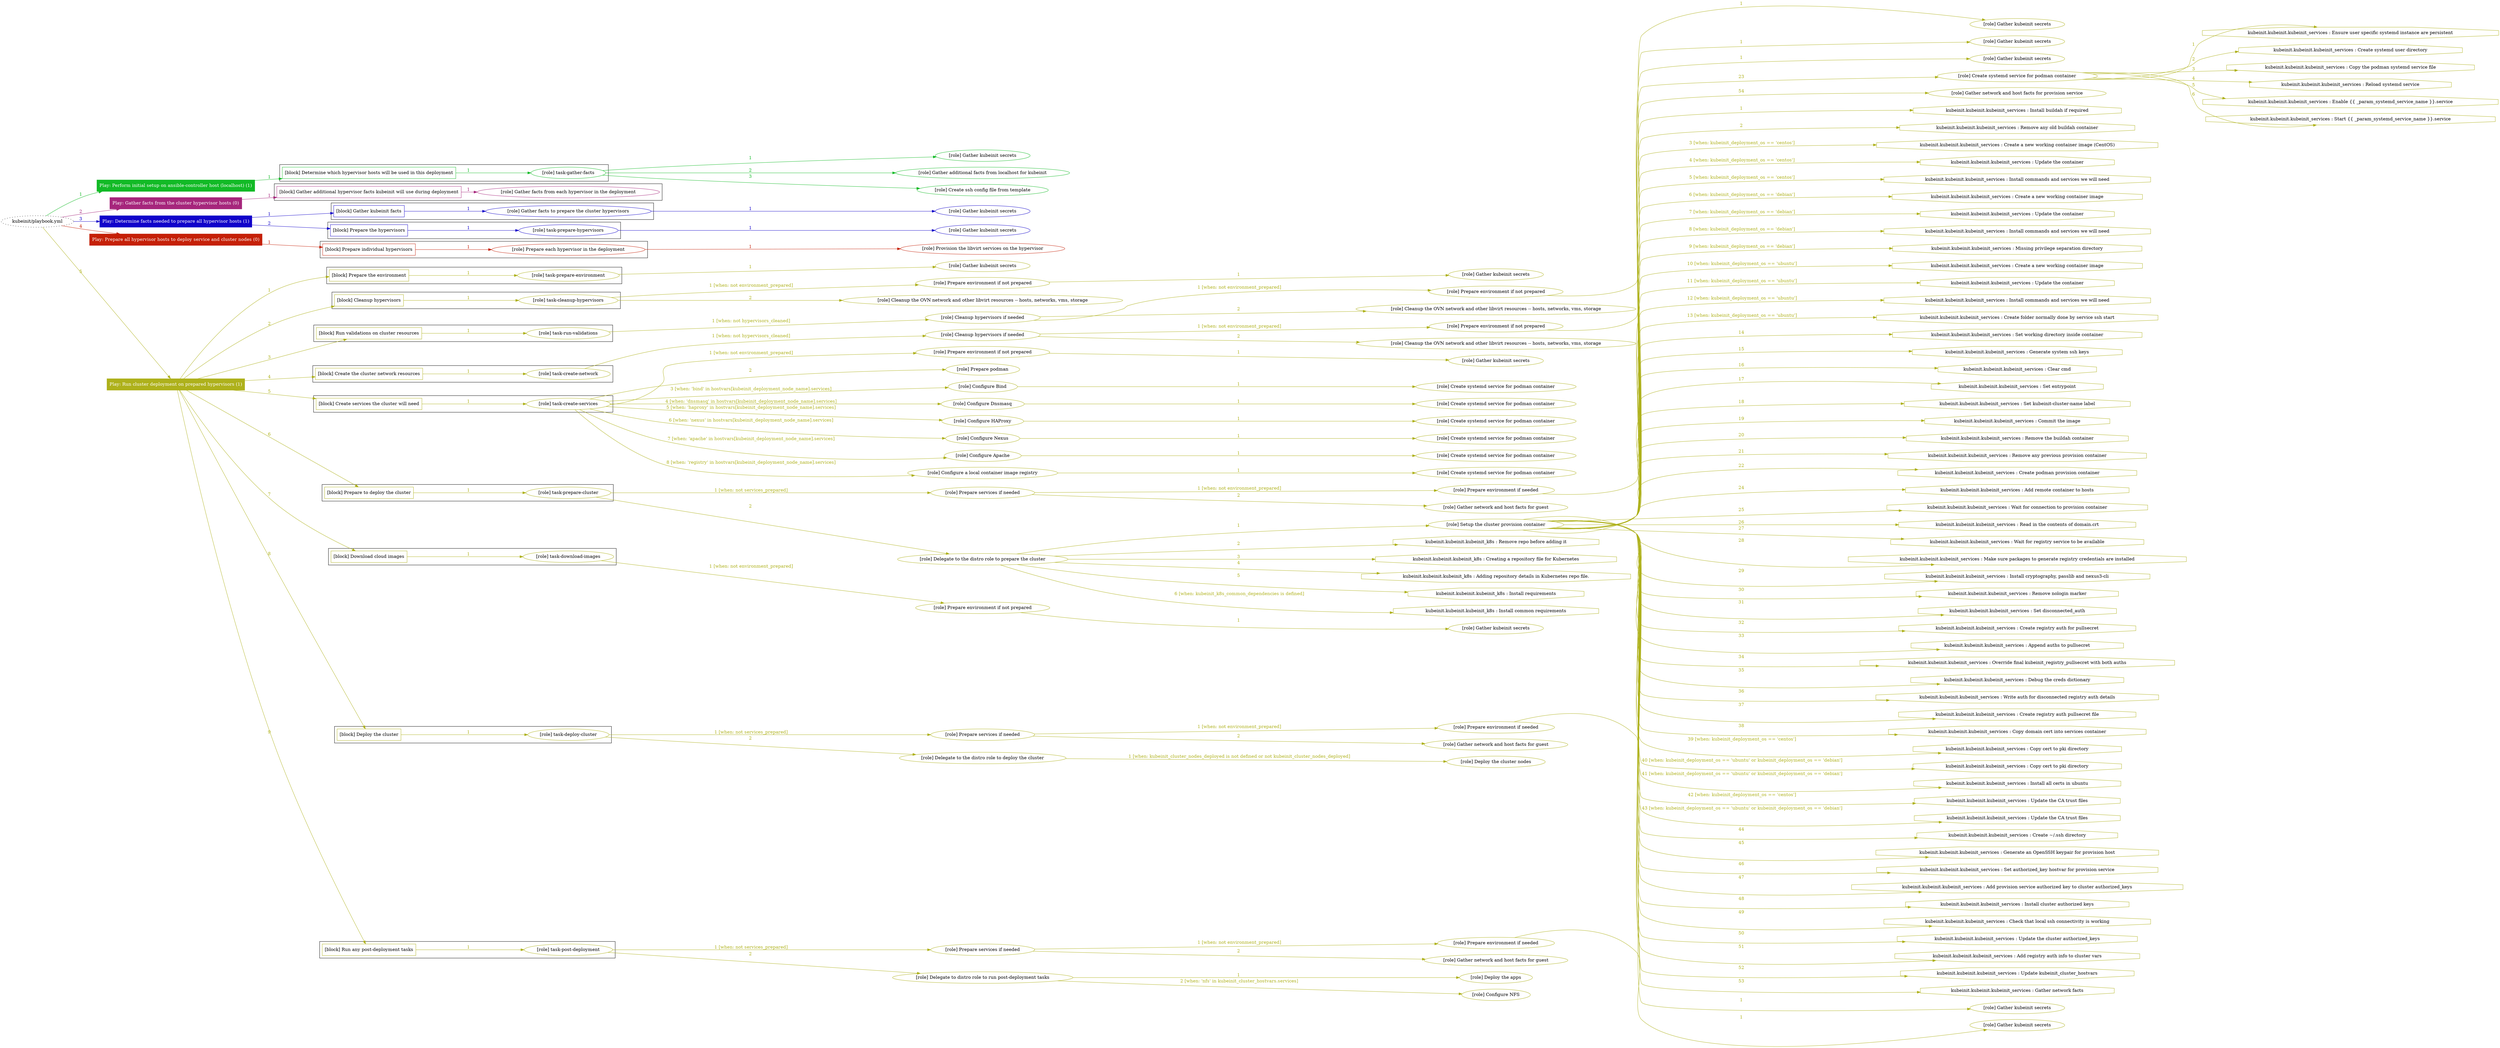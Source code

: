 digraph {
	graph [concentrate=true ordering=in rankdir=LR ratio=fill]
	edge [esep=5 sep=10]
	"kubeinit/playbook.yml" [URL="/home/runner/work/kubeinit/kubeinit/kubeinit/playbook.yml" id=playbook_5ea77db9 style=dotted]
	play_a8ce1478 [label="Play: Perform initial setup on ansible-controller host (localhost) (1)" URL="/home/runner/work/kubeinit/kubeinit/kubeinit/playbook.yml" color="#12ba26" fontcolor="#ffffff" id=play_a8ce1478 shape=box style=filled tooltip=localhost]
	"kubeinit/playbook.yml" -> play_a8ce1478 [label="1 " color="#12ba26" fontcolor="#12ba26" id=edge_29bd3f10 labeltooltip="1 " tooltip="1 "]
	subgraph "Gather kubeinit secrets" {
		role_1403ddb8 [label="[role] Gather kubeinit secrets" URL="/home/runner/.ansible/collections/ansible_collections/kubeinit/kubeinit/roles/kubeinit_prepare/tasks/build_hypervisors_group.yml" color="#12ba26" id=role_1403ddb8 tooltip="Gather kubeinit secrets"]
	}
	subgraph "Gather additional facts from localhost for kubeinit" {
		role_841dbe95 [label="[role] Gather additional facts from localhost for kubeinit" URL="/home/runner/.ansible/collections/ansible_collections/kubeinit/kubeinit/roles/kubeinit_prepare/tasks/build_hypervisors_group.yml" color="#12ba26" id=role_841dbe95 tooltip="Gather additional facts from localhost for kubeinit"]
	}
	subgraph "Create ssh config file from template" {
		role_1ed837bf [label="[role] Create ssh config file from template" URL="/home/runner/.ansible/collections/ansible_collections/kubeinit/kubeinit/roles/kubeinit_prepare/tasks/build_hypervisors_group.yml" color="#12ba26" id=role_1ed837bf tooltip="Create ssh config file from template"]
	}
	subgraph "task-gather-facts" {
		role_f41aadfb [label="[role] task-gather-facts" URL="/home/runner/work/kubeinit/kubeinit/kubeinit/playbook.yml" color="#12ba26" id=role_f41aadfb tooltip="task-gather-facts"]
		role_f41aadfb -> role_1403ddb8 [label="1 " color="#12ba26" fontcolor="#12ba26" id=edge_69bfc5d7 labeltooltip="1 " tooltip="1 "]
		role_f41aadfb -> role_841dbe95 [label="2 " color="#12ba26" fontcolor="#12ba26" id=edge_b4978a81 labeltooltip="2 " tooltip="2 "]
		role_f41aadfb -> role_1ed837bf [label="3 " color="#12ba26" fontcolor="#12ba26" id=edge_85117e73 labeltooltip="3 " tooltip="3 "]
	}
	subgraph "Play: Perform initial setup on ansible-controller host (localhost) (1)" {
		play_a8ce1478 -> block_ec7a0dca [label=1 color="#12ba26" fontcolor="#12ba26" id=edge_740dbaff labeltooltip=1 tooltip=1]
		subgraph cluster_block_ec7a0dca {
			block_ec7a0dca [label="[block] Determine which hypervisor hosts will be used in this deployment" URL="/home/runner/work/kubeinit/kubeinit/kubeinit/playbook.yml" color="#12ba26" id=block_ec7a0dca labeltooltip="Determine which hypervisor hosts will be used in this deployment" shape=box tooltip="Determine which hypervisor hosts will be used in this deployment"]
			block_ec7a0dca -> role_f41aadfb [label="1 " color="#12ba26" fontcolor="#12ba26" id=edge_348abafa labeltooltip="1 " tooltip="1 "]
		}
	}
	play_413468f7 [label="Play: Gather facts from the cluster hypervisor hosts (0)" URL="/home/runner/work/kubeinit/kubeinit/kubeinit/playbook.yml" color="#a6267c" fontcolor="#ffffff" id=play_413468f7 shape=box style=filled tooltip="Play: Gather facts from the cluster hypervisor hosts (0)"]
	"kubeinit/playbook.yml" -> play_413468f7 [label="2 " color="#a6267c" fontcolor="#a6267c" id=edge_c27e9b83 labeltooltip="2 " tooltip="2 "]
	subgraph "Gather facts from each hypervisor in the deployment" {
		role_77d9a62f [label="[role] Gather facts from each hypervisor in the deployment" URL="/home/runner/work/kubeinit/kubeinit/kubeinit/playbook.yml" color="#a6267c" id=role_77d9a62f tooltip="Gather facts from each hypervisor in the deployment"]
	}
	subgraph "Play: Gather facts from the cluster hypervisor hosts (0)" {
		play_413468f7 -> block_f16b3c44 [label=1 color="#a6267c" fontcolor="#a6267c" id=edge_50ac5287 labeltooltip=1 tooltip=1]
		subgraph cluster_block_f16b3c44 {
			block_f16b3c44 [label="[block] Gather additional hypervisor facts kubeinit will use during deployment" URL="/home/runner/work/kubeinit/kubeinit/kubeinit/playbook.yml" color="#a6267c" id=block_f16b3c44 labeltooltip="Gather additional hypervisor facts kubeinit will use during deployment" shape=box tooltip="Gather additional hypervisor facts kubeinit will use during deployment"]
			block_f16b3c44 -> role_77d9a62f [label="1 " color="#a6267c" fontcolor="#a6267c" id=edge_6154350f labeltooltip="1 " tooltip="1 "]
		}
	}
	play_00045330 [label="Play: Determine facts needed to prepare all hypervisor hosts (1)" URL="/home/runner/work/kubeinit/kubeinit/kubeinit/playbook.yml" color="#1102ca" fontcolor="#ffffff" id=play_00045330 shape=box style=filled tooltip=localhost]
	"kubeinit/playbook.yml" -> play_00045330 [label="3 " color="#1102ca" fontcolor="#1102ca" id=edge_6e0c0921 labeltooltip="3 " tooltip="3 "]
	subgraph "Gather kubeinit secrets" {
		role_168a25bd [label="[role] Gather kubeinit secrets" URL="/home/runner/.ansible/collections/ansible_collections/kubeinit/kubeinit/roles/kubeinit_prepare/tasks/gather_kubeinit_facts.yml" color="#1102ca" id=role_168a25bd tooltip="Gather kubeinit secrets"]
	}
	subgraph "Gather facts to prepare the cluster hypervisors" {
		role_9b2f381e [label="[role] Gather facts to prepare the cluster hypervisors" URL="/home/runner/work/kubeinit/kubeinit/kubeinit/playbook.yml" color="#1102ca" id=role_9b2f381e tooltip="Gather facts to prepare the cluster hypervisors"]
		role_9b2f381e -> role_168a25bd [label="1 " color="#1102ca" fontcolor="#1102ca" id=edge_12402b60 labeltooltip="1 " tooltip="1 "]
	}
	subgraph "Gather kubeinit secrets" {
		role_9bdcebfa [label="[role] Gather kubeinit secrets" URL="/home/runner/.ansible/collections/ansible_collections/kubeinit/kubeinit/roles/kubeinit_prepare/tasks/gather_kubeinit_facts.yml" color="#1102ca" id=role_9bdcebfa tooltip="Gather kubeinit secrets"]
	}
	subgraph "task-prepare-hypervisors" {
		role_0a977fe0 [label="[role] task-prepare-hypervisors" URL="/home/runner/work/kubeinit/kubeinit/kubeinit/playbook.yml" color="#1102ca" id=role_0a977fe0 tooltip="task-prepare-hypervisors"]
		role_0a977fe0 -> role_9bdcebfa [label="1 " color="#1102ca" fontcolor="#1102ca" id=edge_4510d978 labeltooltip="1 " tooltip="1 "]
	}
	subgraph "Play: Determine facts needed to prepare all hypervisor hosts (1)" {
		play_00045330 -> block_d55b2811 [label=1 color="#1102ca" fontcolor="#1102ca" id=edge_028ce45a labeltooltip=1 tooltip=1]
		subgraph cluster_block_d55b2811 {
			block_d55b2811 [label="[block] Gather kubeinit facts" URL="/home/runner/work/kubeinit/kubeinit/kubeinit/playbook.yml" color="#1102ca" id=block_d55b2811 labeltooltip="Gather kubeinit facts" shape=box tooltip="Gather kubeinit facts"]
			block_d55b2811 -> role_9b2f381e [label="1 " color="#1102ca" fontcolor="#1102ca" id=edge_2cc47ec2 labeltooltip="1 " tooltip="1 "]
		}
		play_00045330 -> block_8f2df5b9 [label=2 color="#1102ca" fontcolor="#1102ca" id=edge_43b785f6 labeltooltip=2 tooltip=2]
		subgraph cluster_block_8f2df5b9 {
			block_8f2df5b9 [label="[block] Prepare the hypervisors" URL="/home/runner/work/kubeinit/kubeinit/kubeinit/playbook.yml" color="#1102ca" id=block_8f2df5b9 labeltooltip="Prepare the hypervisors" shape=box tooltip="Prepare the hypervisors"]
			block_8f2df5b9 -> role_0a977fe0 [label="1 " color="#1102ca" fontcolor="#1102ca" id=edge_a253c929 labeltooltip="1 " tooltip="1 "]
		}
	}
	play_f4b764be [label="Play: Prepare all hypervisor hosts to deploy service and cluster nodes (0)" URL="/home/runner/work/kubeinit/kubeinit/kubeinit/playbook.yml" color="#c52007" fontcolor="#ffffff" id=play_f4b764be shape=box style=filled tooltip="Play: Prepare all hypervisor hosts to deploy service and cluster nodes (0)"]
	"kubeinit/playbook.yml" -> play_f4b764be [label="4 " color="#c52007" fontcolor="#c52007" id=edge_42f98b19 labeltooltip="4 " tooltip="4 "]
	subgraph "Provision the libvirt services on the hypervisor" {
		role_df69ad28 [label="[role] Provision the libvirt services on the hypervisor" URL="/home/runner/.ansible/collections/ansible_collections/kubeinit/kubeinit/roles/kubeinit_prepare/tasks/prepare_hypervisor.yml" color="#c52007" id=role_df69ad28 tooltip="Provision the libvirt services on the hypervisor"]
	}
	subgraph "Prepare each hypervisor in the deployment" {
		role_9c5e4399 [label="[role] Prepare each hypervisor in the deployment" URL="/home/runner/work/kubeinit/kubeinit/kubeinit/playbook.yml" color="#c52007" id=role_9c5e4399 tooltip="Prepare each hypervisor in the deployment"]
		role_9c5e4399 -> role_df69ad28 [label="1 " color="#c52007" fontcolor="#c52007" id=edge_ac2190c0 labeltooltip="1 " tooltip="1 "]
	}
	subgraph "Play: Prepare all hypervisor hosts to deploy service and cluster nodes (0)" {
		play_f4b764be -> block_b313ba8a [label=1 color="#c52007" fontcolor="#c52007" id=edge_db4feee5 labeltooltip=1 tooltip=1]
		subgraph cluster_block_b313ba8a {
			block_b313ba8a [label="[block] Prepare individual hypervisors" URL="/home/runner/work/kubeinit/kubeinit/kubeinit/playbook.yml" color="#c52007" id=block_b313ba8a labeltooltip="Prepare individual hypervisors" shape=box tooltip="Prepare individual hypervisors"]
			block_b313ba8a -> role_9c5e4399 [label="1 " color="#c52007" fontcolor="#c52007" id=edge_c578d602 labeltooltip="1 " tooltip="1 "]
		}
	}
	play_65af844b [label="Play: Run cluster deployment on prepared hypervisors (1)" URL="/home/runner/work/kubeinit/kubeinit/kubeinit/playbook.yml" color="#aeb11b" fontcolor="#ffffff" id=play_65af844b shape=box style=filled tooltip=localhost]
	"kubeinit/playbook.yml" -> play_65af844b [label="5 " color="#aeb11b" fontcolor="#aeb11b" id=edge_c44a7cda labeltooltip="5 " tooltip="5 "]
	subgraph "Gather kubeinit secrets" {
		role_5cbae8f4 [label="[role] Gather kubeinit secrets" URL="/home/runner/.ansible/collections/ansible_collections/kubeinit/kubeinit/roles/kubeinit_prepare/tasks/gather_kubeinit_facts.yml" color="#aeb11b" id=role_5cbae8f4 tooltip="Gather kubeinit secrets"]
	}
	subgraph "task-prepare-environment" {
		role_6d994aa3 [label="[role] task-prepare-environment" URL="/home/runner/work/kubeinit/kubeinit/kubeinit/playbook.yml" color="#aeb11b" id=role_6d994aa3 tooltip="task-prepare-environment"]
		role_6d994aa3 -> role_5cbae8f4 [label="1 " color="#aeb11b" fontcolor="#aeb11b" id=edge_51918d31 labeltooltip="1 " tooltip="1 "]
	}
	subgraph "Gather kubeinit secrets" {
		role_1ef37bd8 [label="[role] Gather kubeinit secrets" URL="/home/runner/.ansible/collections/ansible_collections/kubeinit/kubeinit/roles/kubeinit_prepare/tasks/gather_kubeinit_facts.yml" color="#aeb11b" id=role_1ef37bd8 tooltip="Gather kubeinit secrets"]
	}
	subgraph "Prepare environment if not prepared" {
		role_1f6fd2cc [label="[role] Prepare environment if not prepared" URL="/home/runner/.ansible/collections/ansible_collections/kubeinit/kubeinit/roles/kubeinit_prepare/tasks/cleanup_hypervisors.yml" color="#aeb11b" id=role_1f6fd2cc tooltip="Prepare environment if not prepared"]
		role_1f6fd2cc -> role_1ef37bd8 [label="1 " color="#aeb11b" fontcolor="#aeb11b" id=edge_fc1ac8c9 labeltooltip="1 " tooltip="1 "]
	}
	subgraph "Cleanup the OVN network and other libvirt resources -- hosts, networks, vms, storage" {
		role_d2479ac2 [label="[role] Cleanup the OVN network and other libvirt resources -- hosts, networks, vms, storage" URL="/home/runner/.ansible/collections/ansible_collections/kubeinit/kubeinit/roles/kubeinit_prepare/tasks/cleanup_hypervisors.yml" color="#aeb11b" id=role_d2479ac2 tooltip="Cleanup the OVN network and other libvirt resources -- hosts, networks, vms, storage"]
	}
	subgraph "task-cleanup-hypervisors" {
		role_7e810dc4 [label="[role] task-cleanup-hypervisors" URL="/home/runner/work/kubeinit/kubeinit/kubeinit/playbook.yml" color="#aeb11b" id=role_7e810dc4 tooltip="task-cleanup-hypervisors"]
		role_7e810dc4 -> role_1f6fd2cc [label="1 [when: not environment_prepared]" color="#aeb11b" fontcolor="#aeb11b" id=edge_0b8cc73c labeltooltip="1 [when: not environment_prepared]" tooltip="1 [when: not environment_prepared]"]
		role_7e810dc4 -> role_d2479ac2 [label="2 " color="#aeb11b" fontcolor="#aeb11b" id=edge_09764bd7 labeltooltip="2 " tooltip="2 "]
	}
	subgraph "Gather kubeinit secrets" {
		role_6c7a4405 [label="[role] Gather kubeinit secrets" URL="/home/runner/.ansible/collections/ansible_collections/kubeinit/kubeinit/roles/kubeinit_prepare/tasks/gather_kubeinit_facts.yml" color="#aeb11b" id=role_6c7a4405 tooltip="Gather kubeinit secrets"]
	}
	subgraph "Prepare environment if not prepared" {
		role_10f6c4c6 [label="[role] Prepare environment if not prepared" URL="/home/runner/.ansible/collections/ansible_collections/kubeinit/kubeinit/roles/kubeinit_prepare/tasks/cleanup_hypervisors.yml" color="#aeb11b" id=role_10f6c4c6 tooltip="Prepare environment if not prepared"]
		role_10f6c4c6 -> role_6c7a4405 [label="1 " color="#aeb11b" fontcolor="#aeb11b" id=edge_f09f3b6d labeltooltip="1 " tooltip="1 "]
	}
	subgraph "Cleanup the OVN network and other libvirt resources -- hosts, networks, vms, storage" {
		role_cc27836c [label="[role] Cleanup the OVN network and other libvirt resources -- hosts, networks, vms, storage" URL="/home/runner/.ansible/collections/ansible_collections/kubeinit/kubeinit/roles/kubeinit_prepare/tasks/cleanup_hypervisors.yml" color="#aeb11b" id=role_cc27836c tooltip="Cleanup the OVN network and other libvirt resources -- hosts, networks, vms, storage"]
	}
	subgraph "Cleanup hypervisors if needed" {
		role_d3bb7c20 [label="[role] Cleanup hypervisors if needed" URL="/home/runner/.ansible/collections/ansible_collections/kubeinit/kubeinit/roles/kubeinit_validations/tasks/main.yml" color="#aeb11b" id=role_d3bb7c20 tooltip="Cleanup hypervisors if needed"]
		role_d3bb7c20 -> role_10f6c4c6 [label="1 [when: not environment_prepared]" color="#aeb11b" fontcolor="#aeb11b" id=edge_e68550e1 labeltooltip="1 [when: not environment_prepared]" tooltip="1 [when: not environment_prepared]"]
		role_d3bb7c20 -> role_cc27836c [label="2 " color="#aeb11b" fontcolor="#aeb11b" id=edge_ec523ed5 labeltooltip="2 " tooltip="2 "]
	}
	subgraph "task-run-validations" {
		role_ca7d1a2a [label="[role] task-run-validations" URL="/home/runner/work/kubeinit/kubeinit/kubeinit/playbook.yml" color="#aeb11b" id=role_ca7d1a2a tooltip="task-run-validations"]
		role_ca7d1a2a -> role_d3bb7c20 [label="1 [when: not hypervisors_cleaned]" color="#aeb11b" fontcolor="#aeb11b" id=edge_c4dd56cb labeltooltip="1 [when: not hypervisors_cleaned]" tooltip="1 [when: not hypervisors_cleaned]"]
	}
	subgraph "Gather kubeinit secrets" {
		role_08b12555 [label="[role] Gather kubeinit secrets" URL="/home/runner/.ansible/collections/ansible_collections/kubeinit/kubeinit/roles/kubeinit_prepare/tasks/gather_kubeinit_facts.yml" color="#aeb11b" id=role_08b12555 tooltip="Gather kubeinit secrets"]
	}
	subgraph "Prepare environment if not prepared" {
		role_2bb4252a [label="[role] Prepare environment if not prepared" URL="/home/runner/.ansible/collections/ansible_collections/kubeinit/kubeinit/roles/kubeinit_prepare/tasks/cleanup_hypervisors.yml" color="#aeb11b" id=role_2bb4252a tooltip="Prepare environment if not prepared"]
		role_2bb4252a -> role_08b12555 [label="1 " color="#aeb11b" fontcolor="#aeb11b" id=edge_5922a13e labeltooltip="1 " tooltip="1 "]
	}
	subgraph "Cleanup the OVN network and other libvirt resources -- hosts, networks, vms, storage" {
		role_7d0bd738 [label="[role] Cleanup the OVN network and other libvirt resources -- hosts, networks, vms, storage" URL="/home/runner/.ansible/collections/ansible_collections/kubeinit/kubeinit/roles/kubeinit_prepare/tasks/cleanup_hypervisors.yml" color="#aeb11b" id=role_7d0bd738 tooltip="Cleanup the OVN network and other libvirt resources -- hosts, networks, vms, storage"]
	}
	subgraph "Cleanup hypervisors if needed" {
		role_17d46856 [label="[role] Cleanup hypervisors if needed" URL="/home/runner/.ansible/collections/ansible_collections/kubeinit/kubeinit/roles/kubeinit_libvirt/tasks/create_network.yml" color="#aeb11b" id=role_17d46856 tooltip="Cleanup hypervisors if needed"]
		role_17d46856 -> role_2bb4252a [label="1 [when: not environment_prepared]" color="#aeb11b" fontcolor="#aeb11b" id=edge_da5c349f labeltooltip="1 [when: not environment_prepared]" tooltip="1 [when: not environment_prepared]"]
		role_17d46856 -> role_7d0bd738 [label="2 " color="#aeb11b" fontcolor="#aeb11b" id=edge_3f9d7c70 labeltooltip="2 " tooltip="2 "]
	}
	subgraph "task-create-network" {
		role_73091339 [label="[role] task-create-network" URL="/home/runner/work/kubeinit/kubeinit/kubeinit/playbook.yml" color="#aeb11b" id=role_73091339 tooltip="task-create-network"]
		role_73091339 -> role_17d46856 [label="1 [when: not hypervisors_cleaned]" color="#aeb11b" fontcolor="#aeb11b" id=edge_0766ab07 labeltooltip="1 [when: not hypervisors_cleaned]" tooltip="1 [when: not hypervisors_cleaned]"]
	}
	subgraph "Gather kubeinit secrets" {
		role_52df590e [label="[role] Gather kubeinit secrets" URL="/home/runner/.ansible/collections/ansible_collections/kubeinit/kubeinit/roles/kubeinit_prepare/tasks/gather_kubeinit_facts.yml" color="#aeb11b" id=role_52df590e tooltip="Gather kubeinit secrets"]
	}
	subgraph "Prepare environment if not prepared" {
		role_b2de6751 [label="[role] Prepare environment if not prepared" URL="/home/runner/.ansible/collections/ansible_collections/kubeinit/kubeinit/roles/kubeinit_services/tasks/main.yml" color="#aeb11b" id=role_b2de6751 tooltip="Prepare environment if not prepared"]
		role_b2de6751 -> role_52df590e [label="1 " color="#aeb11b" fontcolor="#aeb11b" id=edge_952c15ec labeltooltip="1 " tooltip="1 "]
	}
	subgraph "Prepare podman" {
		role_dc7d8037 [label="[role] Prepare podman" URL="/home/runner/.ansible/collections/ansible_collections/kubeinit/kubeinit/roles/kubeinit_services/tasks/00_create_service_pod.yml" color="#aeb11b" id=role_dc7d8037 tooltip="Prepare podman"]
	}
	subgraph "Create systemd service for podman container" {
		role_d2ffef01 [label="[role] Create systemd service for podman container" URL="/home/runner/.ansible/collections/ansible_collections/kubeinit/kubeinit/roles/kubeinit_bind/tasks/main.yml" color="#aeb11b" id=role_d2ffef01 tooltip="Create systemd service for podman container"]
	}
	subgraph "Configure Bind" {
		role_8c03de14 [label="[role] Configure Bind" URL="/home/runner/.ansible/collections/ansible_collections/kubeinit/kubeinit/roles/kubeinit_services/tasks/start_services_containers.yml" color="#aeb11b" id=role_8c03de14 tooltip="Configure Bind"]
		role_8c03de14 -> role_d2ffef01 [label="1 " color="#aeb11b" fontcolor="#aeb11b" id=edge_9cdc9a39 labeltooltip="1 " tooltip="1 "]
	}
	subgraph "Create systemd service for podman container" {
		role_a46dce04 [label="[role] Create systemd service for podman container" URL="/home/runner/.ansible/collections/ansible_collections/kubeinit/kubeinit/roles/kubeinit_dnsmasq/tasks/main.yml" color="#aeb11b" id=role_a46dce04 tooltip="Create systemd service for podman container"]
	}
	subgraph "Configure Dnsmasq" {
		role_9cb8a938 [label="[role] Configure Dnsmasq" URL="/home/runner/.ansible/collections/ansible_collections/kubeinit/kubeinit/roles/kubeinit_services/tasks/start_services_containers.yml" color="#aeb11b" id=role_9cb8a938 tooltip="Configure Dnsmasq"]
		role_9cb8a938 -> role_a46dce04 [label="1 " color="#aeb11b" fontcolor="#aeb11b" id=edge_a74053d8 labeltooltip="1 " tooltip="1 "]
	}
	subgraph "Create systemd service for podman container" {
		role_e39401d7 [label="[role] Create systemd service for podman container" URL="/home/runner/.ansible/collections/ansible_collections/kubeinit/kubeinit/roles/kubeinit_haproxy/tasks/main.yml" color="#aeb11b" id=role_e39401d7 tooltip="Create systemd service for podman container"]
	}
	subgraph "Configure HAProxy" {
		role_a728569d [label="[role] Configure HAProxy" URL="/home/runner/.ansible/collections/ansible_collections/kubeinit/kubeinit/roles/kubeinit_services/tasks/start_services_containers.yml" color="#aeb11b" id=role_a728569d tooltip="Configure HAProxy"]
		role_a728569d -> role_e39401d7 [label="1 " color="#aeb11b" fontcolor="#aeb11b" id=edge_51266d52 labeltooltip="1 " tooltip="1 "]
	}
	subgraph "Create systemd service for podman container" {
		role_0ec52e70 [label="[role] Create systemd service for podman container" URL="/home/runner/.ansible/collections/ansible_collections/kubeinit/kubeinit/roles/kubeinit_nexus/tasks/main.yml" color="#aeb11b" id=role_0ec52e70 tooltip="Create systemd service for podman container"]
	}
	subgraph "Configure Nexus" {
		role_4d686e80 [label="[role] Configure Nexus" URL="/home/runner/.ansible/collections/ansible_collections/kubeinit/kubeinit/roles/kubeinit_services/tasks/start_services_containers.yml" color="#aeb11b" id=role_4d686e80 tooltip="Configure Nexus"]
		role_4d686e80 -> role_0ec52e70 [label="1 " color="#aeb11b" fontcolor="#aeb11b" id=edge_2e164502 labeltooltip="1 " tooltip="1 "]
	}
	subgraph "Create systemd service for podman container" {
		role_3ca49978 [label="[role] Create systemd service for podman container" URL="/home/runner/.ansible/collections/ansible_collections/kubeinit/kubeinit/roles/kubeinit_apache/tasks/main.yml" color="#aeb11b" id=role_3ca49978 tooltip="Create systemd service for podman container"]
	}
	subgraph "Configure Apache" {
		role_8ebe2cef [label="[role] Configure Apache" URL="/home/runner/.ansible/collections/ansible_collections/kubeinit/kubeinit/roles/kubeinit_services/tasks/start_services_containers.yml" color="#aeb11b" id=role_8ebe2cef tooltip="Configure Apache"]
		role_8ebe2cef -> role_3ca49978 [label="1 " color="#aeb11b" fontcolor="#aeb11b" id=edge_0ccf6dcf labeltooltip="1 " tooltip="1 "]
	}
	subgraph "Create systemd service for podman container" {
		role_e88246bb [label="[role] Create systemd service for podman container" URL="/home/runner/.ansible/collections/ansible_collections/kubeinit/kubeinit/roles/kubeinit_registry/tasks/main.yml" color="#aeb11b" id=role_e88246bb tooltip="Create systemd service for podman container"]
	}
	subgraph "Configure a local container image registry" {
		role_111b3f06 [label="[role] Configure a local container image registry" URL="/home/runner/.ansible/collections/ansible_collections/kubeinit/kubeinit/roles/kubeinit_services/tasks/start_services_containers.yml" color="#aeb11b" id=role_111b3f06 tooltip="Configure a local container image registry"]
		role_111b3f06 -> role_e88246bb [label="1 " color="#aeb11b" fontcolor="#aeb11b" id=edge_e5c91d4e labeltooltip="1 " tooltip="1 "]
	}
	subgraph "task-create-services" {
		role_cb9c67e2 [label="[role] task-create-services" URL="/home/runner/work/kubeinit/kubeinit/kubeinit/playbook.yml" color="#aeb11b" id=role_cb9c67e2 tooltip="task-create-services"]
		role_cb9c67e2 -> role_b2de6751 [label="1 [when: not environment_prepared]" color="#aeb11b" fontcolor="#aeb11b" id=edge_a98c83c8 labeltooltip="1 [when: not environment_prepared]" tooltip="1 [when: not environment_prepared]"]
		role_cb9c67e2 -> role_dc7d8037 [label="2 " color="#aeb11b" fontcolor="#aeb11b" id=edge_c344df69 labeltooltip="2 " tooltip="2 "]
		role_cb9c67e2 -> role_8c03de14 [label="3 [when: 'bind' in hostvars[kubeinit_deployment_node_name].services]" color="#aeb11b" fontcolor="#aeb11b" id=edge_77338fbf labeltooltip="3 [when: 'bind' in hostvars[kubeinit_deployment_node_name].services]" tooltip="3 [when: 'bind' in hostvars[kubeinit_deployment_node_name].services]"]
		role_cb9c67e2 -> role_9cb8a938 [label="4 [when: 'dnsmasq' in hostvars[kubeinit_deployment_node_name].services]" color="#aeb11b" fontcolor="#aeb11b" id=edge_e9d9ed78 labeltooltip="4 [when: 'dnsmasq' in hostvars[kubeinit_deployment_node_name].services]" tooltip="4 [when: 'dnsmasq' in hostvars[kubeinit_deployment_node_name].services]"]
		role_cb9c67e2 -> role_a728569d [label="5 [when: 'haproxy' in hostvars[kubeinit_deployment_node_name].services]" color="#aeb11b" fontcolor="#aeb11b" id=edge_3b9f36d3 labeltooltip="5 [when: 'haproxy' in hostvars[kubeinit_deployment_node_name].services]" tooltip="5 [when: 'haproxy' in hostvars[kubeinit_deployment_node_name].services]"]
		role_cb9c67e2 -> role_4d686e80 [label="6 [when: 'nexus' in hostvars[kubeinit_deployment_node_name].services]" color="#aeb11b" fontcolor="#aeb11b" id=edge_e51a57cd labeltooltip="6 [when: 'nexus' in hostvars[kubeinit_deployment_node_name].services]" tooltip="6 [when: 'nexus' in hostvars[kubeinit_deployment_node_name].services]"]
		role_cb9c67e2 -> role_8ebe2cef [label="7 [when: 'apache' in hostvars[kubeinit_deployment_node_name].services]" color="#aeb11b" fontcolor="#aeb11b" id=edge_02b7ab1b labeltooltip="7 [when: 'apache' in hostvars[kubeinit_deployment_node_name].services]" tooltip="7 [when: 'apache' in hostvars[kubeinit_deployment_node_name].services]"]
		role_cb9c67e2 -> role_111b3f06 [label="8 [when: 'registry' in hostvars[kubeinit_deployment_node_name].services]" color="#aeb11b" fontcolor="#aeb11b" id=edge_5aac41b1 labeltooltip="8 [when: 'registry' in hostvars[kubeinit_deployment_node_name].services]" tooltip="8 [when: 'registry' in hostvars[kubeinit_deployment_node_name].services]"]
	}
	subgraph "Gather kubeinit secrets" {
		role_f0ec815e [label="[role] Gather kubeinit secrets" URL="/home/runner/.ansible/collections/ansible_collections/kubeinit/kubeinit/roles/kubeinit_prepare/tasks/gather_kubeinit_facts.yml" color="#aeb11b" id=role_f0ec815e tooltip="Gather kubeinit secrets"]
	}
	subgraph "Prepare environment if needed" {
		role_11384ffb [label="[role] Prepare environment if needed" URL="/home/runner/.ansible/collections/ansible_collections/kubeinit/kubeinit/roles/kubeinit_services/tasks/prepare_services.yml" color="#aeb11b" id=role_11384ffb tooltip="Prepare environment if needed"]
		role_11384ffb -> role_f0ec815e [label="1 " color="#aeb11b" fontcolor="#aeb11b" id=edge_ef7dd312 labeltooltip="1 " tooltip="1 "]
	}
	subgraph "Gather network and host facts for guest" {
		role_3617b35f [label="[role] Gather network and host facts for guest" URL="/home/runner/.ansible/collections/ansible_collections/kubeinit/kubeinit/roles/kubeinit_services/tasks/prepare_services.yml" color="#aeb11b" id=role_3617b35f tooltip="Gather network and host facts for guest"]
	}
	subgraph "Prepare services if needed" {
		role_be09b346 [label="[role] Prepare services if needed" URL="/home/runner/.ansible/collections/ansible_collections/kubeinit/kubeinit/roles/kubeinit_prepare/tasks/prepare_cluster.yml" color="#aeb11b" id=role_be09b346 tooltip="Prepare services if needed"]
		role_be09b346 -> role_11384ffb [label="1 [when: not environment_prepared]" color="#aeb11b" fontcolor="#aeb11b" id=edge_2ca631e1 labeltooltip="1 [when: not environment_prepared]" tooltip="1 [when: not environment_prepared]"]
		role_be09b346 -> role_3617b35f [label="2 " color="#aeb11b" fontcolor="#aeb11b" id=edge_eb476c2b labeltooltip="2 " tooltip="2 "]
	}
	subgraph "Create systemd service for podman container" {
		role_3d265053 [label="[role] Create systemd service for podman container" URL="/home/runner/.ansible/collections/ansible_collections/kubeinit/kubeinit/roles/kubeinit_services/tasks/create_provision_container.yml" color="#aeb11b" id=role_3d265053 tooltip="Create systemd service for podman container"]
		task_3272f612 [label="kubeinit.kubeinit.kubeinit_services : Ensure user specific systemd instance are persistent" URL="/home/runner/.ansible/collections/ansible_collections/kubeinit/kubeinit/roles/kubeinit_services/tasks/create_managed_service.yml" color="#aeb11b" id=task_3272f612 shape=octagon tooltip="kubeinit.kubeinit.kubeinit_services : Ensure user specific systemd instance are persistent"]
		role_3d265053 -> task_3272f612 [label="1 " color="#aeb11b" fontcolor="#aeb11b" id=edge_63a9d9d9 labeltooltip="1 " tooltip="1 "]
		task_4c190373 [label="kubeinit.kubeinit.kubeinit_services : Create systemd user directory" URL="/home/runner/.ansible/collections/ansible_collections/kubeinit/kubeinit/roles/kubeinit_services/tasks/create_managed_service.yml" color="#aeb11b" id=task_4c190373 shape=octagon tooltip="kubeinit.kubeinit.kubeinit_services : Create systemd user directory"]
		role_3d265053 -> task_4c190373 [label="2 " color="#aeb11b" fontcolor="#aeb11b" id=edge_0e59a208 labeltooltip="2 " tooltip="2 "]
		task_a5adf474 [label="kubeinit.kubeinit.kubeinit_services : Copy the podman systemd service file" URL="/home/runner/.ansible/collections/ansible_collections/kubeinit/kubeinit/roles/kubeinit_services/tasks/create_managed_service.yml" color="#aeb11b" id=task_a5adf474 shape=octagon tooltip="kubeinit.kubeinit.kubeinit_services : Copy the podman systemd service file"]
		role_3d265053 -> task_a5adf474 [label="3 " color="#aeb11b" fontcolor="#aeb11b" id=edge_349fc6f0 labeltooltip="3 " tooltip="3 "]
		task_ff1b3a2c [label="kubeinit.kubeinit.kubeinit_services : Reload systemd service" URL="/home/runner/.ansible/collections/ansible_collections/kubeinit/kubeinit/roles/kubeinit_services/tasks/create_managed_service.yml" color="#aeb11b" id=task_ff1b3a2c shape=octagon tooltip="kubeinit.kubeinit.kubeinit_services : Reload systemd service"]
		role_3d265053 -> task_ff1b3a2c [label="4 " color="#aeb11b" fontcolor="#aeb11b" id=edge_3f741603 labeltooltip="4 " tooltip="4 "]
		task_4298bb2f [label="kubeinit.kubeinit.kubeinit_services : Enable {{ _param_systemd_service_name }}.service" URL="/home/runner/.ansible/collections/ansible_collections/kubeinit/kubeinit/roles/kubeinit_services/tasks/create_managed_service.yml" color="#aeb11b" id=task_4298bb2f shape=octagon tooltip="kubeinit.kubeinit.kubeinit_services : Enable {{ _param_systemd_service_name }}.service"]
		role_3d265053 -> task_4298bb2f [label="5 " color="#aeb11b" fontcolor="#aeb11b" id=edge_30325839 labeltooltip="5 " tooltip="5 "]
		task_347a1aac [label="kubeinit.kubeinit.kubeinit_services : Start {{ _param_systemd_service_name }}.service" URL="/home/runner/.ansible/collections/ansible_collections/kubeinit/kubeinit/roles/kubeinit_services/tasks/create_managed_service.yml" color="#aeb11b" id=task_347a1aac shape=octagon tooltip="kubeinit.kubeinit.kubeinit_services : Start {{ _param_systemd_service_name }}.service"]
		role_3d265053 -> task_347a1aac [label="6 " color="#aeb11b" fontcolor="#aeb11b" id=edge_932becca labeltooltip="6 " tooltip="6 "]
	}
	subgraph "Gather network and host facts for provision service" {
		role_2747a19b [label="[role] Gather network and host facts for provision service" URL="/home/runner/.ansible/collections/ansible_collections/kubeinit/kubeinit/roles/kubeinit_services/tasks/create_provision_container.yml" color="#aeb11b" id=role_2747a19b tooltip="Gather network and host facts for provision service"]
	}
	subgraph "Setup the cluster provision container" {
		role_914cdd31 [label="[role] Setup the cluster provision container" URL="/home/runner/.ansible/collections/ansible_collections/kubeinit/kubeinit/roles/kubeinit_k8s/tasks/prepare_cluster.yml" color="#aeb11b" id=role_914cdd31 tooltip="Setup the cluster provision container"]
		task_3e635280 [label="kubeinit.kubeinit.kubeinit_services : Install buildah if required" URL="/home/runner/.ansible/collections/ansible_collections/kubeinit/kubeinit/roles/kubeinit_services/tasks/create_provision_container.yml" color="#aeb11b" id=task_3e635280 shape=octagon tooltip="kubeinit.kubeinit.kubeinit_services : Install buildah if required"]
		role_914cdd31 -> task_3e635280 [label="1 " color="#aeb11b" fontcolor="#aeb11b" id=edge_18ef369a labeltooltip="1 " tooltip="1 "]
		task_3264814a [label="kubeinit.kubeinit.kubeinit_services : Remove any old buildah container" URL="/home/runner/.ansible/collections/ansible_collections/kubeinit/kubeinit/roles/kubeinit_services/tasks/create_provision_container.yml" color="#aeb11b" id=task_3264814a shape=octagon tooltip="kubeinit.kubeinit.kubeinit_services : Remove any old buildah container"]
		role_914cdd31 -> task_3264814a [label="2 " color="#aeb11b" fontcolor="#aeb11b" id=edge_e2b2beb7 labeltooltip="2 " tooltip="2 "]
		task_669c5cf3 [label="kubeinit.kubeinit.kubeinit_services : Create a new working container image (CentOS)" URL="/home/runner/.ansible/collections/ansible_collections/kubeinit/kubeinit/roles/kubeinit_services/tasks/create_provision_container.yml" color="#aeb11b" id=task_669c5cf3 shape=octagon tooltip="kubeinit.kubeinit.kubeinit_services : Create a new working container image (CentOS)"]
		role_914cdd31 -> task_669c5cf3 [label="3 [when: kubeinit_deployment_os == 'centos']" color="#aeb11b" fontcolor="#aeb11b" id=edge_acf09f64 labeltooltip="3 [when: kubeinit_deployment_os == 'centos']" tooltip="3 [when: kubeinit_deployment_os == 'centos']"]
		task_6c3c7b1f [label="kubeinit.kubeinit.kubeinit_services : Update the container" URL="/home/runner/.ansible/collections/ansible_collections/kubeinit/kubeinit/roles/kubeinit_services/tasks/create_provision_container.yml" color="#aeb11b" id=task_6c3c7b1f shape=octagon tooltip="kubeinit.kubeinit.kubeinit_services : Update the container"]
		role_914cdd31 -> task_6c3c7b1f [label="4 [when: kubeinit_deployment_os == 'centos']" color="#aeb11b" fontcolor="#aeb11b" id=edge_12a5753b labeltooltip="4 [when: kubeinit_deployment_os == 'centos']" tooltip="4 [when: kubeinit_deployment_os == 'centos']"]
		task_354d525b [label="kubeinit.kubeinit.kubeinit_services : Install commands and services we will need" URL="/home/runner/.ansible/collections/ansible_collections/kubeinit/kubeinit/roles/kubeinit_services/tasks/create_provision_container.yml" color="#aeb11b" id=task_354d525b shape=octagon tooltip="kubeinit.kubeinit.kubeinit_services : Install commands and services we will need"]
		role_914cdd31 -> task_354d525b [label="5 [when: kubeinit_deployment_os == 'centos']" color="#aeb11b" fontcolor="#aeb11b" id=edge_67481f3e labeltooltip="5 [when: kubeinit_deployment_os == 'centos']" tooltip="5 [when: kubeinit_deployment_os == 'centos']"]
		task_392ab606 [label="kubeinit.kubeinit.kubeinit_services : Create a new working container image" URL="/home/runner/.ansible/collections/ansible_collections/kubeinit/kubeinit/roles/kubeinit_services/tasks/create_provision_container.yml" color="#aeb11b" id=task_392ab606 shape=octagon tooltip="kubeinit.kubeinit.kubeinit_services : Create a new working container image"]
		role_914cdd31 -> task_392ab606 [label="6 [when: kubeinit_deployment_os == 'debian']" color="#aeb11b" fontcolor="#aeb11b" id=edge_d11bbbbb labeltooltip="6 [when: kubeinit_deployment_os == 'debian']" tooltip="6 [when: kubeinit_deployment_os == 'debian']"]
		task_35a4a56d [label="kubeinit.kubeinit.kubeinit_services : Update the container" URL="/home/runner/.ansible/collections/ansible_collections/kubeinit/kubeinit/roles/kubeinit_services/tasks/create_provision_container.yml" color="#aeb11b" id=task_35a4a56d shape=octagon tooltip="kubeinit.kubeinit.kubeinit_services : Update the container"]
		role_914cdd31 -> task_35a4a56d [label="7 [when: kubeinit_deployment_os == 'debian']" color="#aeb11b" fontcolor="#aeb11b" id=edge_db01b1e9 labeltooltip="7 [when: kubeinit_deployment_os == 'debian']" tooltip="7 [when: kubeinit_deployment_os == 'debian']"]
		task_b0e80317 [label="kubeinit.kubeinit.kubeinit_services : Install commands and services we will need" URL="/home/runner/.ansible/collections/ansible_collections/kubeinit/kubeinit/roles/kubeinit_services/tasks/create_provision_container.yml" color="#aeb11b" id=task_b0e80317 shape=octagon tooltip="kubeinit.kubeinit.kubeinit_services : Install commands and services we will need"]
		role_914cdd31 -> task_b0e80317 [label="8 [when: kubeinit_deployment_os == 'debian']" color="#aeb11b" fontcolor="#aeb11b" id=edge_a82d7b68 labeltooltip="8 [when: kubeinit_deployment_os == 'debian']" tooltip="8 [when: kubeinit_deployment_os == 'debian']"]
		task_6f789d56 [label="kubeinit.kubeinit.kubeinit_services : Missing privilege separation directory" URL="/home/runner/.ansible/collections/ansible_collections/kubeinit/kubeinit/roles/kubeinit_services/tasks/create_provision_container.yml" color="#aeb11b" id=task_6f789d56 shape=octagon tooltip="kubeinit.kubeinit.kubeinit_services : Missing privilege separation directory"]
		role_914cdd31 -> task_6f789d56 [label="9 [when: kubeinit_deployment_os == 'debian']" color="#aeb11b" fontcolor="#aeb11b" id=edge_22220f6f labeltooltip="9 [when: kubeinit_deployment_os == 'debian']" tooltip="9 [when: kubeinit_deployment_os == 'debian']"]
		task_60e2f7b2 [label="kubeinit.kubeinit.kubeinit_services : Create a new working container image" URL="/home/runner/.ansible/collections/ansible_collections/kubeinit/kubeinit/roles/kubeinit_services/tasks/create_provision_container.yml" color="#aeb11b" id=task_60e2f7b2 shape=octagon tooltip="kubeinit.kubeinit.kubeinit_services : Create a new working container image"]
		role_914cdd31 -> task_60e2f7b2 [label="10 [when: kubeinit_deployment_os == 'ubuntu']" color="#aeb11b" fontcolor="#aeb11b" id=edge_eded2202 labeltooltip="10 [when: kubeinit_deployment_os == 'ubuntu']" tooltip="10 [when: kubeinit_deployment_os == 'ubuntu']"]
		task_c6c4cf95 [label="kubeinit.kubeinit.kubeinit_services : Update the container" URL="/home/runner/.ansible/collections/ansible_collections/kubeinit/kubeinit/roles/kubeinit_services/tasks/create_provision_container.yml" color="#aeb11b" id=task_c6c4cf95 shape=octagon tooltip="kubeinit.kubeinit.kubeinit_services : Update the container"]
		role_914cdd31 -> task_c6c4cf95 [label="11 [when: kubeinit_deployment_os == 'ubuntu']" color="#aeb11b" fontcolor="#aeb11b" id=edge_64978f3f labeltooltip="11 [when: kubeinit_deployment_os == 'ubuntu']" tooltip="11 [when: kubeinit_deployment_os == 'ubuntu']"]
		task_7d658330 [label="kubeinit.kubeinit.kubeinit_services : Install commands and services we will need" URL="/home/runner/.ansible/collections/ansible_collections/kubeinit/kubeinit/roles/kubeinit_services/tasks/create_provision_container.yml" color="#aeb11b" id=task_7d658330 shape=octagon tooltip="kubeinit.kubeinit.kubeinit_services : Install commands and services we will need"]
		role_914cdd31 -> task_7d658330 [label="12 [when: kubeinit_deployment_os == 'ubuntu']" color="#aeb11b" fontcolor="#aeb11b" id=edge_eea167e4 labeltooltip="12 [when: kubeinit_deployment_os == 'ubuntu']" tooltip="12 [when: kubeinit_deployment_os == 'ubuntu']"]
		task_336c1ef9 [label="kubeinit.kubeinit.kubeinit_services : Create folder normally done by service ssh start" URL="/home/runner/.ansible/collections/ansible_collections/kubeinit/kubeinit/roles/kubeinit_services/tasks/create_provision_container.yml" color="#aeb11b" id=task_336c1ef9 shape=octagon tooltip="kubeinit.kubeinit.kubeinit_services : Create folder normally done by service ssh start"]
		role_914cdd31 -> task_336c1ef9 [label="13 [when: kubeinit_deployment_os == 'ubuntu']" color="#aeb11b" fontcolor="#aeb11b" id=edge_7d0d6468 labeltooltip="13 [when: kubeinit_deployment_os == 'ubuntu']" tooltip="13 [when: kubeinit_deployment_os == 'ubuntu']"]
		task_397eed56 [label="kubeinit.kubeinit.kubeinit_services : Set working directory inside container" URL="/home/runner/.ansible/collections/ansible_collections/kubeinit/kubeinit/roles/kubeinit_services/tasks/create_provision_container.yml" color="#aeb11b" id=task_397eed56 shape=octagon tooltip="kubeinit.kubeinit.kubeinit_services : Set working directory inside container"]
		role_914cdd31 -> task_397eed56 [label="14 " color="#aeb11b" fontcolor="#aeb11b" id=edge_91fcba35 labeltooltip="14 " tooltip="14 "]
		task_81d8f881 [label="kubeinit.kubeinit.kubeinit_services : Generate system ssh keys" URL="/home/runner/.ansible/collections/ansible_collections/kubeinit/kubeinit/roles/kubeinit_services/tasks/create_provision_container.yml" color="#aeb11b" id=task_81d8f881 shape=octagon tooltip="kubeinit.kubeinit.kubeinit_services : Generate system ssh keys"]
		role_914cdd31 -> task_81d8f881 [label="15 " color="#aeb11b" fontcolor="#aeb11b" id=edge_e7216d24 labeltooltip="15 " tooltip="15 "]
		task_8e3c2e20 [label="kubeinit.kubeinit.kubeinit_services : Clear cmd" URL="/home/runner/.ansible/collections/ansible_collections/kubeinit/kubeinit/roles/kubeinit_services/tasks/create_provision_container.yml" color="#aeb11b" id=task_8e3c2e20 shape=octagon tooltip="kubeinit.kubeinit.kubeinit_services : Clear cmd"]
		role_914cdd31 -> task_8e3c2e20 [label="16 " color="#aeb11b" fontcolor="#aeb11b" id=edge_60464917 labeltooltip="16 " tooltip="16 "]
		task_3b1ee5a9 [label="kubeinit.kubeinit.kubeinit_services : Set entrypoint" URL="/home/runner/.ansible/collections/ansible_collections/kubeinit/kubeinit/roles/kubeinit_services/tasks/create_provision_container.yml" color="#aeb11b" id=task_3b1ee5a9 shape=octagon tooltip="kubeinit.kubeinit.kubeinit_services : Set entrypoint"]
		role_914cdd31 -> task_3b1ee5a9 [label="17 " color="#aeb11b" fontcolor="#aeb11b" id=edge_95e0a361 labeltooltip="17 " tooltip="17 "]
		task_9db479ee [label="kubeinit.kubeinit.kubeinit_services : Set kubeinit-cluster-name label" URL="/home/runner/.ansible/collections/ansible_collections/kubeinit/kubeinit/roles/kubeinit_services/tasks/create_provision_container.yml" color="#aeb11b" id=task_9db479ee shape=octagon tooltip="kubeinit.kubeinit.kubeinit_services : Set kubeinit-cluster-name label"]
		role_914cdd31 -> task_9db479ee [label="18 " color="#aeb11b" fontcolor="#aeb11b" id=edge_b4d48636 labeltooltip="18 " tooltip="18 "]
		task_caa8fc69 [label="kubeinit.kubeinit.kubeinit_services : Commit the image" URL="/home/runner/.ansible/collections/ansible_collections/kubeinit/kubeinit/roles/kubeinit_services/tasks/create_provision_container.yml" color="#aeb11b" id=task_caa8fc69 shape=octagon tooltip="kubeinit.kubeinit.kubeinit_services : Commit the image"]
		role_914cdd31 -> task_caa8fc69 [label="19 " color="#aeb11b" fontcolor="#aeb11b" id=edge_5f06d372 labeltooltip="19 " tooltip="19 "]
		task_ca0b4a67 [label="kubeinit.kubeinit.kubeinit_services : Remove the buildah container" URL="/home/runner/.ansible/collections/ansible_collections/kubeinit/kubeinit/roles/kubeinit_services/tasks/create_provision_container.yml" color="#aeb11b" id=task_ca0b4a67 shape=octagon tooltip="kubeinit.kubeinit.kubeinit_services : Remove the buildah container"]
		role_914cdd31 -> task_ca0b4a67 [label="20 " color="#aeb11b" fontcolor="#aeb11b" id=edge_ab6c8d44 labeltooltip="20 " tooltip="20 "]
		task_2afafe27 [label="kubeinit.kubeinit.kubeinit_services : Remove any previous provision container" URL="/home/runner/.ansible/collections/ansible_collections/kubeinit/kubeinit/roles/kubeinit_services/tasks/create_provision_container.yml" color="#aeb11b" id=task_2afafe27 shape=octagon tooltip="kubeinit.kubeinit.kubeinit_services : Remove any previous provision container"]
		role_914cdd31 -> task_2afafe27 [label="21 " color="#aeb11b" fontcolor="#aeb11b" id=edge_62350c78 labeltooltip="21 " tooltip="21 "]
		task_dd71185f [label="kubeinit.kubeinit.kubeinit_services : Create podman provision container" URL="/home/runner/.ansible/collections/ansible_collections/kubeinit/kubeinit/roles/kubeinit_services/tasks/create_provision_container.yml" color="#aeb11b" id=task_dd71185f shape=octagon tooltip="kubeinit.kubeinit.kubeinit_services : Create podman provision container"]
		role_914cdd31 -> task_dd71185f [label="22 " color="#aeb11b" fontcolor="#aeb11b" id=edge_dbdd86cc labeltooltip="22 " tooltip="22 "]
		role_914cdd31 -> role_3d265053 [label="23 " color="#aeb11b" fontcolor="#aeb11b" id=edge_94ce6fc3 labeltooltip="23 " tooltip="23 "]
		task_9422b953 [label="kubeinit.kubeinit.kubeinit_services : Add remote container to hosts" URL="/home/runner/.ansible/collections/ansible_collections/kubeinit/kubeinit/roles/kubeinit_services/tasks/create_provision_container.yml" color="#aeb11b" id=task_9422b953 shape=octagon tooltip="kubeinit.kubeinit.kubeinit_services : Add remote container to hosts"]
		role_914cdd31 -> task_9422b953 [label="24 " color="#aeb11b" fontcolor="#aeb11b" id=edge_6841ecb8 labeltooltip="24 " tooltip="24 "]
		task_9bcf94b9 [label="kubeinit.kubeinit.kubeinit_services : Wait for connection to provision container" URL="/home/runner/.ansible/collections/ansible_collections/kubeinit/kubeinit/roles/kubeinit_services/tasks/create_provision_container.yml" color="#aeb11b" id=task_9bcf94b9 shape=octagon tooltip="kubeinit.kubeinit.kubeinit_services : Wait for connection to provision container"]
		role_914cdd31 -> task_9bcf94b9 [label="25 " color="#aeb11b" fontcolor="#aeb11b" id=edge_f4ddc0dd labeltooltip="25 " tooltip="25 "]
		task_8185dc74 [label="kubeinit.kubeinit.kubeinit_services : Read in the contents of domain.crt" URL="/home/runner/.ansible/collections/ansible_collections/kubeinit/kubeinit/roles/kubeinit_services/tasks/create_provision_container.yml" color="#aeb11b" id=task_8185dc74 shape=octagon tooltip="kubeinit.kubeinit.kubeinit_services : Read in the contents of domain.crt"]
		role_914cdd31 -> task_8185dc74 [label="26 " color="#aeb11b" fontcolor="#aeb11b" id=edge_d8d4279e labeltooltip="26 " tooltip="26 "]
		task_fe91e509 [label="kubeinit.kubeinit.kubeinit_services : Wait for registry service to be available" URL="/home/runner/.ansible/collections/ansible_collections/kubeinit/kubeinit/roles/kubeinit_services/tasks/create_provision_container.yml" color="#aeb11b" id=task_fe91e509 shape=octagon tooltip="kubeinit.kubeinit.kubeinit_services : Wait for registry service to be available"]
		role_914cdd31 -> task_fe91e509 [label="27 " color="#aeb11b" fontcolor="#aeb11b" id=edge_941523d5 labeltooltip="27 " tooltip="27 "]
		task_ddd40dbc [label="kubeinit.kubeinit.kubeinit_services : Make sure packages to generate registry credentials are installed" URL="/home/runner/.ansible/collections/ansible_collections/kubeinit/kubeinit/roles/kubeinit_services/tasks/create_provision_container.yml" color="#aeb11b" id=task_ddd40dbc shape=octagon tooltip="kubeinit.kubeinit.kubeinit_services : Make sure packages to generate registry credentials are installed"]
		role_914cdd31 -> task_ddd40dbc [label="28 " color="#aeb11b" fontcolor="#aeb11b" id=edge_a8d2c613 labeltooltip="28 " tooltip="28 "]
		task_39f30fb9 [label="kubeinit.kubeinit.kubeinit_services : Install cryptography, passlib and nexus3-cli" URL="/home/runner/.ansible/collections/ansible_collections/kubeinit/kubeinit/roles/kubeinit_services/tasks/create_provision_container.yml" color="#aeb11b" id=task_39f30fb9 shape=octagon tooltip="kubeinit.kubeinit.kubeinit_services : Install cryptography, passlib and nexus3-cli"]
		role_914cdd31 -> task_39f30fb9 [label="29 " color="#aeb11b" fontcolor="#aeb11b" id=edge_a5762104 labeltooltip="29 " tooltip="29 "]
		task_e36c55e6 [label="kubeinit.kubeinit.kubeinit_services : Remove nologin marker" URL="/home/runner/.ansible/collections/ansible_collections/kubeinit/kubeinit/roles/kubeinit_services/tasks/create_provision_container.yml" color="#aeb11b" id=task_e36c55e6 shape=octagon tooltip="kubeinit.kubeinit.kubeinit_services : Remove nologin marker"]
		role_914cdd31 -> task_e36c55e6 [label="30 " color="#aeb11b" fontcolor="#aeb11b" id=edge_151dc212 labeltooltip="30 " tooltip="30 "]
		task_0d95adc2 [label="kubeinit.kubeinit.kubeinit_services : Set disconnected_auth" URL="/home/runner/.ansible/collections/ansible_collections/kubeinit/kubeinit/roles/kubeinit_services/tasks/create_provision_container.yml" color="#aeb11b" id=task_0d95adc2 shape=octagon tooltip="kubeinit.kubeinit.kubeinit_services : Set disconnected_auth"]
		role_914cdd31 -> task_0d95adc2 [label="31 " color="#aeb11b" fontcolor="#aeb11b" id=edge_d442aa78 labeltooltip="31 " tooltip="31 "]
		task_55c1b0c7 [label="kubeinit.kubeinit.kubeinit_services : Create registry auth for pullsecret" URL="/home/runner/.ansible/collections/ansible_collections/kubeinit/kubeinit/roles/kubeinit_services/tasks/create_provision_container.yml" color="#aeb11b" id=task_55c1b0c7 shape=octagon tooltip="kubeinit.kubeinit.kubeinit_services : Create registry auth for pullsecret"]
		role_914cdd31 -> task_55c1b0c7 [label="32 " color="#aeb11b" fontcolor="#aeb11b" id=edge_8582b95b labeltooltip="32 " tooltip="32 "]
		task_e43d7907 [label="kubeinit.kubeinit.kubeinit_services : Append auths to pullsecret" URL="/home/runner/.ansible/collections/ansible_collections/kubeinit/kubeinit/roles/kubeinit_services/tasks/create_provision_container.yml" color="#aeb11b" id=task_e43d7907 shape=octagon tooltip="kubeinit.kubeinit.kubeinit_services : Append auths to pullsecret"]
		role_914cdd31 -> task_e43d7907 [label="33 " color="#aeb11b" fontcolor="#aeb11b" id=edge_eabbac27 labeltooltip="33 " tooltip="33 "]
		task_ed0bcc1a [label="kubeinit.kubeinit.kubeinit_services : Override final kubeinit_registry_pullsecret with both auths" URL="/home/runner/.ansible/collections/ansible_collections/kubeinit/kubeinit/roles/kubeinit_services/tasks/create_provision_container.yml" color="#aeb11b" id=task_ed0bcc1a shape=octagon tooltip="kubeinit.kubeinit.kubeinit_services : Override final kubeinit_registry_pullsecret with both auths"]
		role_914cdd31 -> task_ed0bcc1a [label="34 " color="#aeb11b" fontcolor="#aeb11b" id=edge_9346dca3 labeltooltip="34 " tooltip="34 "]
		task_2b4fc615 [label="kubeinit.kubeinit.kubeinit_services : Debug the creds dictionary" URL="/home/runner/.ansible/collections/ansible_collections/kubeinit/kubeinit/roles/kubeinit_services/tasks/create_provision_container.yml" color="#aeb11b" id=task_2b4fc615 shape=octagon tooltip="kubeinit.kubeinit.kubeinit_services : Debug the creds dictionary"]
		role_914cdd31 -> task_2b4fc615 [label="35 " color="#aeb11b" fontcolor="#aeb11b" id=edge_dd7cc03c labeltooltip="35 " tooltip="35 "]
		task_7c83993c [label="kubeinit.kubeinit.kubeinit_services : Write auth for disconnected registry auth details" URL="/home/runner/.ansible/collections/ansible_collections/kubeinit/kubeinit/roles/kubeinit_services/tasks/create_provision_container.yml" color="#aeb11b" id=task_7c83993c shape=octagon tooltip="kubeinit.kubeinit.kubeinit_services : Write auth for disconnected registry auth details"]
		role_914cdd31 -> task_7c83993c [label="36 " color="#aeb11b" fontcolor="#aeb11b" id=edge_c56454c4 labeltooltip="36 " tooltip="36 "]
		task_9d9d45af [label="kubeinit.kubeinit.kubeinit_services : Create registry auth pullsecret file" URL="/home/runner/.ansible/collections/ansible_collections/kubeinit/kubeinit/roles/kubeinit_services/tasks/create_provision_container.yml" color="#aeb11b" id=task_9d9d45af shape=octagon tooltip="kubeinit.kubeinit.kubeinit_services : Create registry auth pullsecret file"]
		role_914cdd31 -> task_9d9d45af [label="37 " color="#aeb11b" fontcolor="#aeb11b" id=edge_56ccdfb8 labeltooltip="37 " tooltip="37 "]
		task_3314f1e4 [label="kubeinit.kubeinit.kubeinit_services : Copy domain cert into services container" URL="/home/runner/.ansible/collections/ansible_collections/kubeinit/kubeinit/roles/kubeinit_services/tasks/create_provision_container.yml" color="#aeb11b" id=task_3314f1e4 shape=octagon tooltip="kubeinit.kubeinit.kubeinit_services : Copy domain cert into services container"]
		role_914cdd31 -> task_3314f1e4 [label="38 " color="#aeb11b" fontcolor="#aeb11b" id=edge_dc2b3864 labeltooltip="38 " tooltip="38 "]
		task_a4b39e12 [label="kubeinit.kubeinit.kubeinit_services : Copy cert to pki directory" URL="/home/runner/.ansible/collections/ansible_collections/kubeinit/kubeinit/roles/kubeinit_services/tasks/create_provision_container.yml" color="#aeb11b" id=task_a4b39e12 shape=octagon tooltip="kubeinit.kubeinit.kubeinit_services : Copy cert to pki directory"]
		role_914cdd31 -> task_a4b39e12 [label="39 [when: kubeinit_deployment_os == 'centos']" color="#aeb11b" fontcolor="#aeb11b" id=edge_fa7e8a36 labeltooltip="39 [when: kubeinit_deployment_os == 'centos']" tooltip="39 [when: kubeinit_deployment_os == 'centos']"]
		task_40a1ca99 [label="kubeinit.kubeinit.kubeinit_services : Copy cert to pki directory" URL="/home/runner/.ansible/collections/ansible_collections/kubeinit/kubeinit/roles/kubeinit_services/tasks/create_provision_container.yml" color="#aeb11b" id=task_40a1ca99 shape=octagon tooltip="kubeinit.kubeinit.kubeinit_services : Copy cert to pki directory"]
		role_914cdd31 -> task_40a1ca99 [label="40 [when: kubeinit_deployment_os == 'ubuntu' or kubeinit_deployment_os == 'debian']" color="#aeb11b" fontcolor="#aeb11b" id=edge_69ded0b1 labeltooltip="40 [when: kubeinit_deployment_os == 'ubuntu' or kubeinit_deployment_os == 'debian']" tooltip="40 [when: kubeinit_deployment_os == 'ubuntu' or kubeinit_deployment_os == 'debian']"]
		task_7e9d6de2 [label="kubeinit.kubeinit.kubeinit_services : Install all certs in ubuntu" URL="/home/runner/.ansible/collections/ansible_collections/kubeinit/kubeinit/roles/kubeinit_services/tasks/create_provision_container.yml" color="#aeb11b" id=task_7e9d6de2 shape=octagon tooltip="kubeinit.kubeinit.kubeinit_services : Install all certs in ubuntu"]
		role_914cdd31 -> task_7e9d6de2 [label="41 [when: kubeinit_deployment_os == 'ubuntu' or kubeinit_deployment_os == 'debian']" color="#aeb11b" fontcolor="#aeb11b" id=edge_c02248c0 labeltooltip="41 [when: kubeinit_deployment_os == 'ubuntu' or kubeinit_deployment_os == 'debian']" tooltip="41 [when: kubeinit_deployment_os == 'ubuntu' or kubeinit_deployment_os == 'debian']"]
		task_dc19a4b0 [label="kubeinit.kubeinit.kubeinit_services : Update the CA trust files" URL="/home/runner/.ansible/collections/ansible_collections/kubeinit/kubeinit/roles/kubeinit_services/tasks/create_provision_container.yml" color="#aeb11b" id=task_dc19a4b0 shape=octagon tooltip="kubeinit.kubeinit.kubeinit_services : Update the CA trust files"]
		role_914cdd31 -> task_dc19a4b0 [label="42 [when: kubeinit_deployment_os == 'centos']" color="#aeb11b" fontcolor="#aeb11b" id=edge_583501dd labeltooltip="42 [when: kubeinit_deployment_os == 'centos']" tooltip="42 [when: kubeinit_deployment_os == 'centos']"]
		task_18187fde [label="kubeinit.kubeinit.kubeinit_services : Update the CA trust files" URL="/home/runner/.ansible/collections/ansible_collections/kubeinit/kubeinit/roles/kubeinit_services/tasks/create_provision_container.yml" color="#aeb11b" id=task_18187fde shape=octagon tooltip="kubeinit.kubeinit.kubeinit_services : Update the CA trust files"]
		role_914cdd31 -> task_18187fde [label="43 [when: kubeinit_deployment_os == 'ubuntu' or kubeinit_deployment_os == 'debian']" color="#aeb11b" fontcolor="#aeb11b" id=edge_c46ad4b7 labeltooltip="43 [when: kubeinit_deployment_os == 'ubuntu' or kubeinit_deployment_os == 'debian']" tooltip="43 [when: kubeinit_deployment_os == 'ubuntu' or kubeinit_deployment_os == 'debian']"]
		task_6332275f [label="kubeinit.kubeinit.kubeinit_services : Create ~/.ssh directory" URL="/home/runner/.ansible/collections/ansible_collections/kubeinit/kubeinit/roles/kubeinit_services/tasks/create_provision_container.yml" color="#aeb11b" id=task_6332275f shape=octagon tooltip="kubeinit.kubeinit.kubeinit_services : Create ~/.ssh directory"]
		role_914cdd31 -> task_6332275f [label="44 " color="#aeb11b" fontcolor="#aeb11b" id=edge_d797c194 labeltooltip="44 " tooltip="44 "]
		task_7b02d37a [label="kubeinit.kubeinit.kubeinit_services : Generate an OpenSSH keypair for provision host" URL="/home/runner/.ansible/collections/ansible_collections/kubeinit/kubeinit/roles/kubeinit_services/tasks/create_provision_container.yml" color="#aeb11b" id=task_7b02d37a shape=octagon tooltip="kubeinit.kubeinit.kubeinit_services : Generate an OpenSSH keypair for provision host"]
		role_914cdd31 -> task_7b02d37a [label="45 " color="#aeb11b" fontcolor="#aeb11b" id=edge_9b7509c7 labeltooltip="45 " tooltip="45 "]
		task_ec0912fb [label="kubeinit.kubeinit.kubeinit_services : Set authorized_key hostvar for provision service" URL="/home/runner/.ansible/collections/ansible_collections/kubeinit/kubeinit/roles/kubeinit_services/tasks/create_provision_container.yml" color="#aeb11b" id=task_ec0912fb shape=octagon tooltip="kubeinit.kubeinit.kubeinit_services : Set authorized_key hostvar for provision service"]
		role_914cdd31 -> task_ec0912fb [label="46 " color="#aeb11b" fontcolor="#aeb11b" id=edge_6e6f1494 labeltooltip="46 " tooltip="46 "]
		task_17f89547 [label="kubeinit.kubeinit.kubeinit_services : Add provision service authorized key to cluster authorized_keys" URL="/home/runner/.ansible/collections/ansible_collections/kubeinit/kubeinit/roles/kubeinit_services/tasks/create_provision_container.yml" color="#aeb11b" id=task_17f89547 shape=octagon tooltip="kubeinit.kubeinit.kubeinit_services : Add provision service authorized key to cluster authorized_keys"]
		role_914cdd31 -> task_17f89547 [label="47 " color="#aeb11b" fontcolor="#aeb11b" id=edge_12f5d4a1 labeltooltip="47 " tooltip="47 "]
		task_cc48420d [label="kubeinit.kubeinit.kubeinit_services : Install cluster authorized keys" URL="/home/runner/.ansible/collections/ansible_collections/kubeinit/kubeinit/roles/kubeinit_services/tasks/create_provision_container.yml" color="#aeb11b" id=task_cc48420d shape=octagon tooltip="kubeinit.kubeinit.kubeinit_services : Install cluster authorized keys"]
		role_914cdd31 -> task_cc48420d [label="48 " color="#aeb11b" fontcolor="#aeb11b" id=edge_48e93589 labeltooltip="48 " tooltip="48 "]
		task_bb73bb7d [label="kubeinit.kubeinit.kubeinit_services : Check that local ssh connectivity is working" URL="/home/runner/.ansible/collections/ansible_collections/kubeinit/kubeinit/roles/kubeinit_services/tasks/create_provision_container.yml" color="#aeb11b" id=task_bb73bb7d shape=octagon tooltip="kubeinit.kubeinit.kubeinit_services : Check that local ssh connectivity is working"]
		role_914cdd31 -> task_bb73bb7d [label="49 " color="#aeb11b" fontcolor="#aeb11b" id=edge_36c4581b labeltooltip="49 " tooltip="49 "]
		task_0fafa189 [label="kubeinit.kubeinit.kubeinit_services : Update the cluster authorized_keys" URL="/home/runner/.ansible/collections/ansible_collections/kubeinit/kubeinit/roles/kubeinit_services/tasks/create_provision_container.yml" color="#aeb11b" id=task_0fafa189 shape=octagon tooltip="kubeinit.kubeinit.kubeinit_services : Update the cluster authorized_keys"]
		role_914cdd31 -> task_0fafa189 [label="50 " color="#aeb11b" fontcolor="#aeb11b" id=edge_9de05196 labeltooltip="50 " tooltip="50 "]
		task_cd3d2828 [label="kubeinit.kubeinit.kubeinit_services : Add registry auth info to cluster vars" URL="/home/runner/.ansible/collections/ansible_collections/kubeinit/kubeinit/roles/kubeinit_services/tasks/create_provision_container.yml" color="#aeb11b" id=task_cd3d2828 shape=octagon tooltip="kubeinit.kubeinit.kubeinit_services : Add registry auth info to cluster vars"]
		role_914cdd31 -> task_cd3d2828 [label="51 " color="#aeb11b" fontcolor="#aeb11b" id=edge_196e3a71 labeltooltip="51 " tooltip="51 "]
		task_00697439 [label="kubeinit.kubeinit.kubeinit_services : Update kubeinit_cluster_hostvars" URL="/home/runner/.ansible/collections/ansible_collections/kubeinit/kubeinit/roles/kubeinit_services/tasks/create_provision_container.yml" color="#aeb11b" id=task_00697439 shape=octagon tooltip="kubeinit.kubeinit.kubeinit_services : Update kubeinit_cluster_hostvars"]
		role_914cdd31 -> task_00697439 [label="52 " color="#aeb11b" fontcolor="#aeb11b" id=edge_66d05e03 labeltooltip="52 " tooltip="52 "]
		task_616f6bd7 [label="kubeinit.kubeinit.kubeinit_services : Gather network facts" URL="/home/runner/.ansible/collections/ansible_collections/kubeinit/kubeinit/roles/kubeinit_services/tasks/create_provision_container.yml" color="#aeb11b" id=task_616f6bd7 shape=octagon tooltip="kubeinit.kubeinit.kubeinit_services : Gather network facts"]
		role_914cdd31 -> task_616f6bd7 [label="53 " color="#aeb11b" fontcolor="#aeb11b" id=edge_5b9b0546 labeltooltip="53 " tooltip="53 "]
		role_914cdd31 -> role_2747a19b [label="54 " color="#aeb11b" fontcolor="#aeb11b" id=edge_d3b9dc3c labeltooltip="54 " tooltip="54 "]
	}
	subgraph "Delegate to the distro role to prepare the cluster" {
		role_7c78a4f3 [label="[role] Delegate to the distro role to prepare the cluster" URL="/home/runner/.ansible/collections/ansible_collections/kubeinit/kubeinit/roles/kubeinit_prepare/tasks/prepare_cluster.yml" color="#aeb11b" id=role_7c78a4f3 tooltip="Delegate to the distro role to prepare the cluster"]
		role_7c78a4f3 -> role_914cdd31 [label="1 " color="#aeb11b" fontcolor="#aeb11b" id=edge_a17dc2c6 labeltooltip="1 " tooltip="1 "]
		task_1e300537 [label="kubeinit.kubeinit.kubeinit_k8s : Remove repo before adding it" URL="/home/runner/.ansible/collections/ansible_collections/kubeinit/kubeinit/roles/kubeinit_k8s/tasks/prepare_cluster.yml" color="#aeb11b" id=task_1e300537 shape=octagon tooltip="kubeinit.kubeinit.kubeinit_k8s : Remove repo before adding it"]
		role_7c78a4f3 -> task_1e300537 [label="2 " color="#aeb11b" fontcolor="#aeb11b" id=edge_9835faa8 labeltooltip="2 " tooltip="2 "]
		task_c42e7e88 [label="kubeinit.kubeinit.kubeinit_k8s : Creating a repository file for Kubernetes" URL="/home/runner/.ansible/collections/ansible_collections/kubeinit/kubeinit/roles/kubeinit_k8s/tasks/prepare_cluster.yml" color="#aeb11b" id=task_c42e7e88 shape=octagon tooltip="kubeinit.kubeinit.kubeinit_k8s : Creating a repository file for Kubernetes"]
		role_7c78a4f3 -> task_c42e7e88 [label="3 " color="#aeb11b" fontcolor="#aeb11b" id=edge_51a029be labeltooltip="3 " tooltip="3 "]
		task_3f1ec6fe [label="kubeinit.kubeinit.kubeinit_k8s : Adding repository details in Kubernetes repo file." URL="/home/runner/.ansible/collections/ansible_collections/kubeinit/kubeinit/roles/kubeinit_k8s/tasks/prepare_cluster.yml" color="#aeb11b" id=task_3f1ec6fe shape=octagon tooltip="kubeinit.kubeinit.kubeinit_k8s : Adding repository details in Kubernetes repo file."]
		role_7c78a4f3 -> task_3f1ec6fe [label="4 " color="#aeb11b" fontcolor="#aeb11b" id=edge_ae03ed8b labeltooltip="4 " tooltip="4 "]
		task_365639c5 [label="kubeinit.kubeinit.kubeinit_k8s : Install requirements" URL="/home/runner/.ansible/collections/ansible_collections/kubeinit/kubeinit/roles/kubeinit_k8s/tasks/prepare_cluster.yml" color="#aeb11b" id=task_365639c5 shape=octagon tooltip="kubeinit.kubeinit.kubeinit_k8s : Install requirements"]
		role_7c78a4f3 -> task_365639c5 [label="5 " color="#aeb11b" fontcolor="#aeb11b" id=edge_66d7e6ef labeltooltip="5 " tooltip="5 "]
		task_11004ffb [label="kubeinit.kubeinit.kubeinit_k8s : Install common requirements" URL="/home/runner/.ansible/collections/ansible_collections/kubeinit/kubeinit/roles/kubeinit_k8s/tasks/prepare_cluster.yml" color="#aeb11b" id=task_11004ffb shape=octagon tooltip="kubeinit.kubeinit.kubeinit_k8s : Install common requirements"]
		role_7c78a4f3 -> task_11004ffb [label="6 [when: kubeinit_k8s_common_dependencies is defined]" color="#aeb11b" fontcolor="#aeb11b" id=edge_4d6ddfc2 labeltooltip="6 [when: kubeinit_k8s_common_dependencies is defined]" tooltip="6 [when: kubeinit_k8s_common_dependencies is defined]"]
	}
	subgraph "task-prepare-cluster" {
		role_1a7036d3 [label="[role] task-prepare-cluster" URL="/home/runner/work/kubeinit/kubeinit/kubeinit/playbook.yml" color="#aeb11b" id=role_1a7036d3 tooltip="task-prepare-cluster"]
		role_1a7036d3 -> role_be09b346 [label="1 [when: not services_prepared]" color="#aeb11b" fontcolor="#aeb11b" id=edge_26380dc7 labeltooltip="1 [when: not services_prepared]" tooltip="1 [when: not services_prepared]"]
		role_1a7036d3 -> role_7c78a4f3 [label="2 " color="#aeb11b" fontcolor="#aeb11b" id=edge_6e13f15b labeltooltip="2 " tooltip="2 "]
	}
	subgraph "Gather kubeinit secrets" {
		role_776d7ff6 [label="[role] Gather kubeinit secrets" URL="/home/runner/.ansible/collections/ansible_collections/kubeinit/kubeinit/roles/kubeinit_prepare/tasks/gather_kubeinit_facts.yml" color="#aeb11b" id=role_776d7ff6 tooltip="Gather kubeinit secrets"]
	}
	subgraph "Prepare environment if not prepared" {
		role_63501683 [label="[role] Prepare environment if not prepared" URL="/home/runner/.ansible/collections/ansible_collections/kubeinit/kubeinit/roles/kubeinit_libvirt/tasks/download_cloud_images.yml" color="#aeb11b" id=role_63501683 tooltip="Prepare environment if not prepared"]
		role_63501683 -> role_776d7ff6 [label="1 " color="#aeb11b" fontcolor="#aeb11b" id=edge_d6cda6e4 labeltooltip="1 " tooltip="1 "]
	}
	subgraph "task-download-images" {
		role_127718ad [label="[role] task-download-images" URL="/home/runner/work/kubeinit/kubeinit/kubeinit/playbook.yml" color="#aeb11b" id=role_127718ad tooltip="task-download-images"]
		role_127718ad -> role_63501683 [label="1 [when: not environment_prepared]" color="#aeb11b" fontcolor="#aeb11b" id=edge_8681cd8b labeltooltip="1 [when: not environment_prepared]" tooltip="1 [when: not environment_prepared]"]
	}
	subgraph "Gather kubeinit secrets" {
		role_74edd41b [label="[role] Gather kubeinit secrets" URL="/home/runner/.ansible/collections/ansible_collections/kubeinit/kubeinit/roles/kubeinit_prepare/tasks/gather_kubeinit_facts.yml" color="#aeb11b" id=role_74edd41b tooltip="Gather kubeinit secrets"]
	}
	subgraph "Prepare environment if needed" {
		role_6b5c5035 [label="[role] Prepare environment if needed" URL="/home/runner/.ansible/collections/ansible_collections/kubeinit/kubeinit/roles/kubeinit_services/tasks/prepare_services.yml" color="#aeb11b" id=role_6b5c5035 tooltip="Prepare environment if needed"]
		role_6b5c5035 -> role_74edd41b [label="1 " color="#aeb11b" fontcolor="#aeb11b" id=edge_c2d3234c labeltooltip="1 " tooltip="1 "]
	}
	subgraph "Gather network and host facts for guest" {
		role_fdf619dc [label="[role] Gather network and host facts for guest" URL="/home/runner/.ansible/collections/ansible_collections/kubeinit/kubeinit/roles/kubeinit_services/tasks/prepare_services.yml" color="#aeb11b" id=role_fdf619dc tooltip="Gather network and host facts for guest"]
	}
	subgraph "Prepare services if needed" {
		role_ad218fbc [label="[role] Prepare services if needed" URL="/home/runner/.ansible/collections/ansible_collections/kubeinit/kubeinit/roles/kubeinit_prepare/tasks/deploy_cluster.yml" color="#aeb11b" id=role_ad218fbc tooltip="Prepare services if needed"]
		role_ad218fbc -> role_6b5c5035 [label="1 [when: not environment_prepared]" color="#aeb11b" fontcolor="#aeb11b" id=edge_f731701e labeltooltip="1 [when: not environment_prepared]" tooltip="1 [when: not environment_prepared]"]
		role_ad218fbc -> role_fdf619dc [label="2 " color="#aeb11b" fontcolor="#aeb11b" id=edge_055a978d labeltooltip="2 " tooltip="2 "]
	}
	subgraph "Deploy the cluster nodes" {
		role_639bed87 [label="[role] Deploy the cluster nodes" URL="/home/runner/.ansible/collections/ansible_collections/kubeinit/kubeinit/roles/kubeinit_k8s/tasks/main.yml" color="#aeb11b" id=role_639bed87 tooltip="Deploy the cluster nodes"]
	}
	subgraph "Delegate to the distro role to deploy the cluster" {
		role_f8644a8b [label="[role] Delegate to the distro role to deploy the cluster" URL="/home/runner/.ansible/collections/ansible_collections/kubeinit/kubeinit/roles/kubeinit_prepare/tasks/deploy_cluster.yml" color="#aeb11b" id=role_f8644a8b tooltip="Delegate to the distro role to deploy the cluster"]
		role_f8644a8b -> role_639bed87 [label="1 [when: kubeinit_cluster_nodes_deployed is not defined or not kubeinit_cluster_nodes_deployed]" color="#aeb11b" fontcolor="#aeb11b" id=edge_e6c917cb labeltooltip="1 [when: kubeinit_cluster_nodes_deployed is not defined or not kubeinit_cluster_nodes_deployed]" tooltip="1 [when: kubeinit_cluster_nodes_deployed is not defined or not kubeinit_cluster_nodes_deployed]"]
	}
	subgraph "task-deploy-cluster" {
		role_bae7149a [label="[role] task-deploy-cluster" URL="/home/runner/work/kubeinit/kubeinit/kubeinit/playbook.yml" color="#aeb11b" id=role_bae7149a tooltip="task-deploy-cluster"]
		role_bae7149a -> role_ad218fbc [label="1 [when: not services_prepared]" color="#aeb11b" fontcolor="#aeb11b" id=edge_e5faf379 labeltooltip="1 [when: not services_prepared]" tooltip="1 [when: not services_prepared]"]
		role_bae7149a -> role_f8644a8b [label="2 " color="#aeb11b" fontcolor="#aeb11b" id=edge_281f5f03 labeltooltip="2 " tooltip="2 "]
	}
	subgraph "Gather kubeinit secrets" {
		role_00267b93 [label="[role] Gather kubeinit secrets" URL="/home/runner/.ansible/collections/ansible_collections/kubeinit/kubeinit/roles/kubeinit_prepare/tasks/gather_kubeinit_facts.yml" color="#aeb11b" id=role_00267b93 tooltip="Gather kubeinit secrets"]
	}
	subgraph "Prepare environment if needed" {
		role_c2141901 [label="[role] Prepare environment if needed" URL="/home/runner/.ansible/collections/ansible_collections/kubeinit/kubeinit/roles/kubeinit_services/tasks/prepare_services.yml" color="#aeb11b" id=role_c2141901 tooltip="Prepare environment if needed"]
		role_c2141901 -> role_00267b93 [label="1 " color="#aeb11b" fontcolor="#aeb11b" id=edge_e41aa36a labeltooltip="1 " tooltip="1 "]
	}
	subgraph "Gather network and host facts for guest" {
		role_058061b8 [label="[role] Gather network and host facts for guest" URL="/home/runner/.ansible/collections/ansible_collections/kubeinit/kubeinit/roles/kubeinit_services/tasks/prepare_services.yml" color="#aeb11b" id=role_058061b8 tooltip="Gather network and host facts for guest"]
	}
	subgraph "Prepare services if needed" {
		role_73aed4f3 [label="[role] Prepare services if needed" URL="/home/runner/.ansible/collections/ansible_collections/kubeinit/kubeinit/roles/kubeinit_prepare/tasks/post_deployment.yml" color="#aeb11b" id=role_73aed4f3 tooltip="Prepare services if needed"]
		role_73aed4f3 -> role_c2141901 [label="1 [when: not environment_prepared]" color="#aeb11b" fontcolor="#aeb11b" id=edge_50914692 labeltooltip="1 [when: not environment_prepared]" tooltip="1 [when: not environment_prepared]"]
		role_73aed4f3 -> role_058061b8 [label="2 " color="#aeb11b" fontcolor="#aeb11b" id=edge_3566f1b0 labeltooltip="2 " tooltip="2 "]
	}
	subgraph "Deploy the apps" {
		role_e4aeee2e [label="[role] Deploy the apps" URL="/home/runner/.ansible/collections/ansible_collections/kubeinit/kubeinit/roles/kubeinit_k8s/tasks/post_deployment_tasks.yml" color="#aeb11b" id=role_e4aeee2e tooltip="Deploy the apps"]
	}
	subgraph "Configure NFS" {
		role_20929131 [label="[role] Configure NFS" URL="/home/runner/.ansible/collections/ansible_collections/kubeinit/kubeinit/roles/kubeinit_k8s/tasks/post_deployment_tasks.yml" color="#aeb11b" id=role_20929131 tooltip="Configure NFS"]
	}
	subgraph "Delegate to distro role to run post-deployment tasks" {
		role_d49e8921 [label="[role] Delegate to distro role to run post-deployment tasks" URL="/home/runner/.ansible/collections/ansible_collections/kubeinit/kubeinit/roles/kubeinit_prepare/tasks/post_deployment.yml" color="#aeb11b" id=role_d49e8921 tooltip="Delegate to distro role to run post-deployment tasks"]
		role_d49e8921 -> role_e4aeee2e [label="1 " color="#aeb11b" fontcolor="#aeb11b" id=edge_f3446ee9 labeltooltip="1 " tooltip="1 "]
		role_d49e8921 -> role_20929131 [label="2 [when: 'nfs' in kubeinit_cluster_hostvars.services]" color="#aeb11b" fontcolor="#aeb11b" id=edge_b4bd43d8 labeltooltip="2 [when: 'nfs' in kubeinit_cluster_hostvars.services]" tooltip="2 [when: 'nfs' in kubeinit_cluster_hostvars.services]"]
	}
	subgraph "task-post-deployment" {
		role_a31c427f [label="[role] task-post-deployment" URL="/home/runner/work/kubeinit/kubeinit/kubeinit/playbook.yml" color="#aeb11b" id=role_a31c427f tooltip="task-post-deployment"]
		role_a31c427f -> role_73aed4f3 [label="1 [when: not services_prepared]" color="#aeb11b" fontcolor="#aeb11b" id=edge_a1129161 labeltooltip="1 [when: not services_prepared]" tooltip="1 [when: not services_prepared]"]
		role_a31c427f -> role_d49e8921 [label="2 " color="#aeb11b" fontcolor="#aeb11b" id=edge_dde5ec08 labeltooltip="2 " tooltip="2 "]
	}
	subgraph "Play: Run cluster deployment on prepared hypervisors (1)" {
		play_65af844b -> block_5fbdd962 [label=1 color="#aeb11b" fontcolor="#aeb11b" id=edge_f35cc4a8 labeltooltip=1 tooltip=1]
		subgraph cluster_block_5fbdd962 {
			block_5fbdd962 [label="[block] Prepare the environment" URL="/home/runner/work/kubeinit/kubeinit/kubeinit/playbook.yml" color="#aeb11b" id=block_5fbdd962 labeltooltip="Prepare the environment" shape=box tooltip="Prepare the environment"]
			block_5fbdd962 -> role_6d994aa3 [label="1 " color="#aeb11b" fontcolor="#aeb11b" id=edge_50756a94 labeltooltip="1 " tooltip="1 "]
		}
		play_65af844b -> block_78c2a918 [label=2 color="#aeb11b" fontcolor="#aeb11b" id=edge_acdc1eab labeltooltip=2 tooltip=2]
		subgraph cluster_block_78c2a918 {
			block_78c2a918 [label="[block] Cleanup hypervisors" URL="/home/runner/work/kubeinit/kubeinit/kubeinit/playbook.yml" color="#aeb11b" id=block_78c2a918 labeltooltip="Cleanup hypervisors" shape=box tooltip="Cleanup hypervisors"]
			block_78c2a918 -> role_7e810dc4 [label="1 " color="#aeb11b" fontcolor="#aeb11b" id=edge_6680756c labeltooltip="1 " tooltip="1 "]
		}
		play_65af844b -> block_91b0f184 [label=3 color="#aeb11b" fontcolor="#aeb11b" id=edge_435d35e1 labeltooltip=3 tooltip=3]
		subgraph cluster_block_91b0f184 {
			block_91b0f184 [label="[block] Run validations on cluster resources" URL="/home/runner/work/kubeinit/kubeinit/kubeinit/playbook.yml" color="#aeb11b" id=block_91b0f184 labeltooltip="Run validations on cluster resources" shape=box tooltip="Run validations on cluster resources"]
			block_91b0f184 -> role_ca7d1a2a [label="1 " color="#aeb11b" fontcolor="#aeb11b" id=edge_01341cb3 labeltooltip="1 " tooltip="1 "]
		}
		play_65af844b -> block_ae63ad69 [label=4 color="#aeb11b" fontcolor="#aeb11b" id=edge_ddae8f5e labeltooltip=4 tooltip=4]
		subgraph cluster_block_ae63ad69 {
			block_ae63ad69 [label="[block] Create the cluster network resources" URL="/home/runner/work/kubeinit/kubeinit/kubeinit/playbook.yml" color="#aeb11b" id=block_ae63ad69 labeltooltip="Create the cluster network resources" shape=box tooltip="Create the cluster network resources"]
			block_ae63ad69 -> role_73091339 [label="1 " color="#aeb11b" fontcolor="#aeb11b" id=edge_904a1c2f labeltooltip="1 " tooltip="1 "]
		}
		play_65af844b -> block_2835dfea [label=5 color="#aeb11b" fontcolor="#aeb11b" id=edge_22455e3a labeltooltip=5 tooltip=5]
		subgraph cluster_block_2835dfea {
			block_2835dfea [label="[block] Create services the cluster will need" URL="/home/runner/work/kubeinit/kubeinit/kubeinit/playbook.yml" color="#aeb11b" id=block_2835dfea labeltooltip="Create services the cluster will need" shape=box tooltip="Create services the cluster will need"]
			block_2835dfea -> role_cb9c67e2 [label="1 " color="#aeb11b" fontcolor="#aeb11b" id=edge_7c72eeaf labeltooltip="1 " tooltip="1 "]
		}
		play_65af844b -> block_fd8b4a82 [label=6 color="#aeb11b" fontcolor="#aeb11b" id=edge_ba90e1a6 labeltooltip=6 tooltip=6]
		subgraph cluster_block_fd8b4a82 {
			block_fd8b4a82 [label="[block] Prepare to deploy the cluster" URL="/home/runner/work/kubeinit/kubeinit/kubeinit/playbook.yml" color="#aeb11b" id=block_fd8b4a82 labeltooltip="Prepare to deploy the cluster" shape=box tooltip="Prepare to deploy the cluster"]
			block_fd8b4a82 -> role_1a7036d3 [label="1 " color="#aeb11b" fontcolor="#aeb11b" id=edge_b3a837bb labeltooltip="1 " tooltip="1 "]
		}
		play_65af844b -> block_bf8bb21c [label=7 color="#aeb11b" fontcolor="#aeb11b" id=edge_f21783a7 labeltooltip=7 tooltip=7]
		subgraph cluster_block_bf8bb21c {
			block_bf8bb21c [label="[block] Download cloud images" URL="/home/runner/work/kubeinit/kubeinit/kubeinit/playbook.yml" color="#aeb11b" id=block_bf8bb21c labeltooltip="Download cloud images" shape=box tooltip="Download cloud images"]
			block_bf8bb21c -> role_127718ad [label="1 " color="#aeb11b" fontcolor="#aeb11b" id=edge_d5a3d407 labeltooltip="1 " tooltip="1 "]
		}
		play_65af844b -> block_1f35b577 [label=8 color="#aeb11b" fontcolor="#aeb11b" id=edge_5d116b44 labeltooltip=8 tooltip=8]
		subgraph cluster_block_1f35b577 {
			block_1f35b577 [label="[block] Deploy the cluster" URL="/home/runner/work/kubeinit/kubeinit/kubeinit/playbook.yml" color="#aeb11b" id=block_1f35b577 labeltooltip="Deploy the cluster" shape=box tooltip="Deploy the cluster"]
			block_1f35b577 -> role_bae7149a [label="1 " color="#aeb11b" fontcolor="#aeb11b" id=edge_de0c863a labeltooltip="1 " tooltip="1 "]
		}
		play_65af844b -> block_0ea93b90 [label=9 color="#aeb11b" fontcolor="#aeb11b" id=edge_f2a76989 labeltooltip=9 tooltip=9]
		subgraph cluster_block_0ea93b90 {
			block_0ea93b90 [label="[block] Run any post-deployment tasks" URL="/home/runner/work/kubeinit/kubeinit/kubeinit/playbook.yml" color="#aeb11b" id=block_0ea93b90 labeltooltip="Run any post-deployment tasks" shape=box tooltip="Run any post-deployment tasks"]
			block_0ea93b90 -> role_a31c427f [label="1 " color="#aeb11b" fontcolor="#aeb11b" id=edge_1bdd8fd6 labeltooltip="1 " tooltip="1 "]
		}
	}
}

